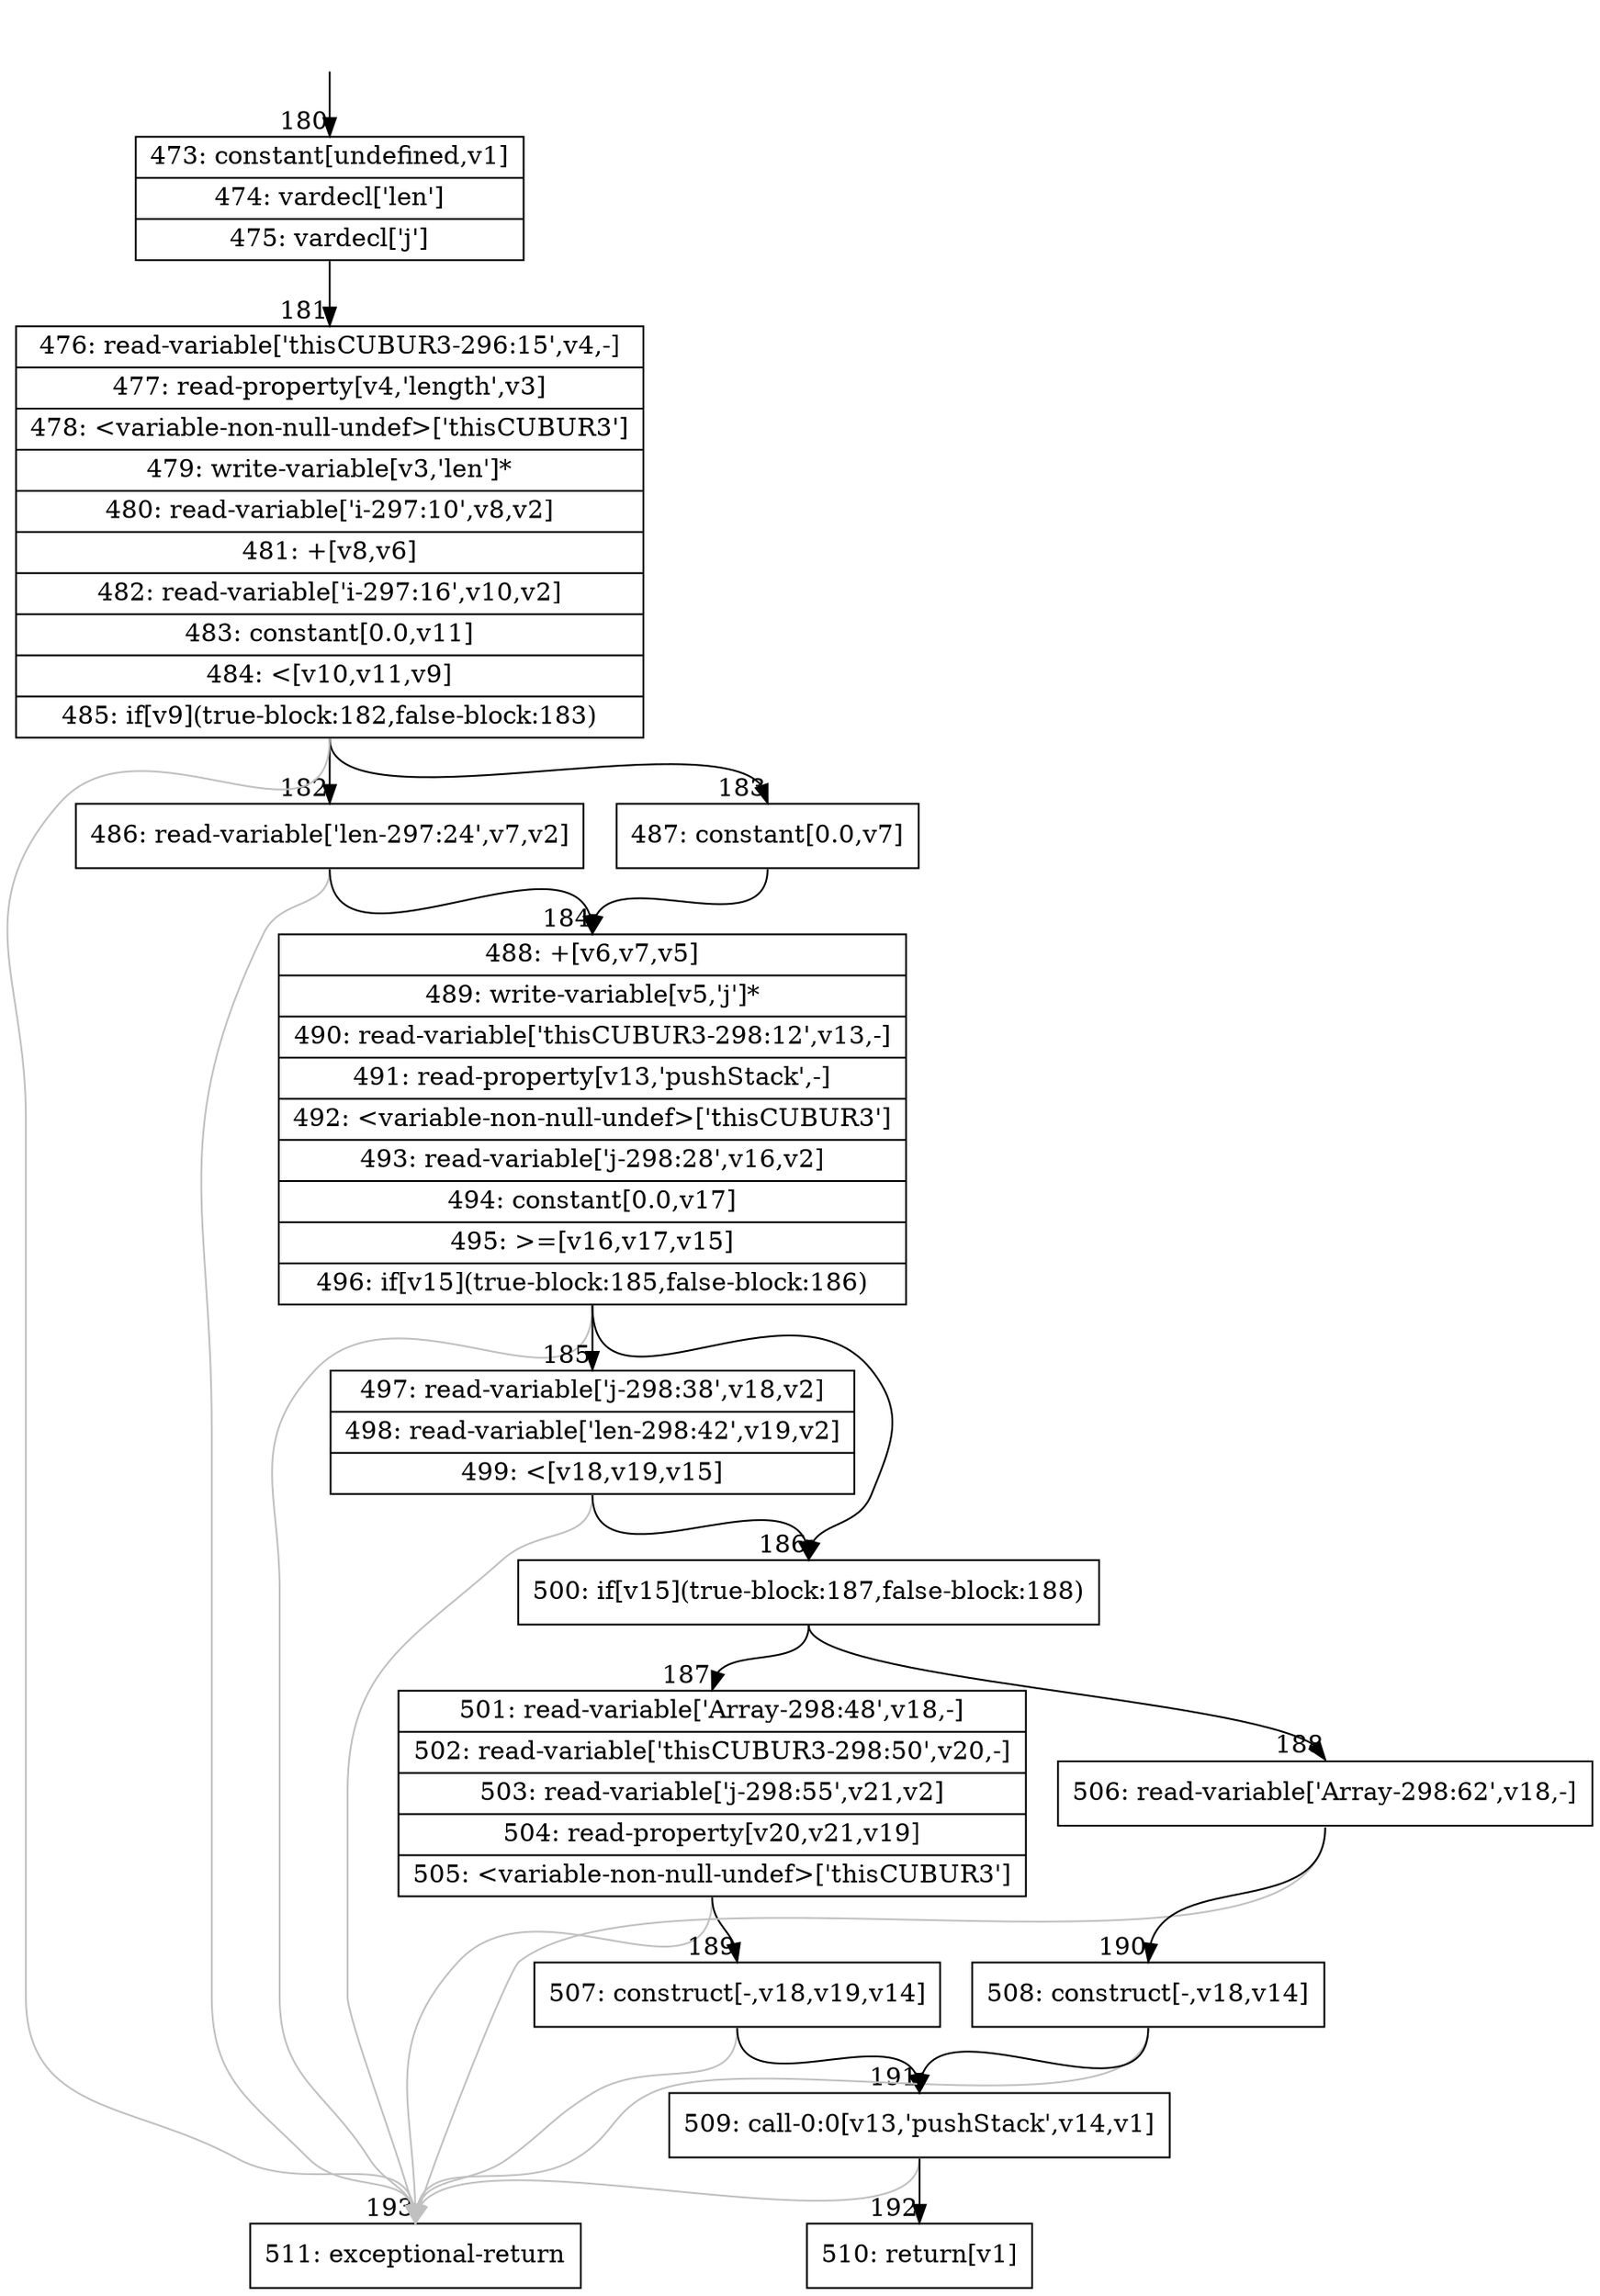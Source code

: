 digraph {
rankdir="TD"
BB_entry16[shape=none,label=""];
BB_entry16 -> BB180 [tailport=s, headport=n, headlabel="    180"]
BB180 [shape=record label="{473: constant[undefined,v1]|474: vardecl['len']|475: vardecl['j']}" ] 
BB180 -> BB181 [tailport=s, headport=n, headlabel="      181"]
BB181 [shape=record label="{476: read-variable['thisCUBUR3-296:15',v4,-]|477: read-property[v4,'length',v3]|478: \<variable-non-null-undef\>['thisCUBUR3']|479: write-variable[v3,'len']*|480: read-variable['i-297:10',v8,v2]|481: +[v8,v6]|482: read-variable['i-297:16',v10,v2]|483: constant[0.0,v11]|484: \<[v10,v11,v9]|485: if[v9](true-block:182,false-block:183)}" ] 
BB181 -> BB182 [tailport=s, headport=n, headlabel="      182"]
BB181 -> BB183 [tailport=s, headport=n, headlabel="      183"]
BB181 -> BB193 [tailport=s, headport=n, color=gray, headlabel="      193"]
BB182 [shape=record label="{486: read-variable['len-297:24',v7,v2]}" ] 
BB182 -> BB184 [tailport=s, headport=n, headlabel="      184"]
BB182 -> BB193 [tailport=s, headport=n, color=gray]
BB183 [shape=record label="{487: constant[0.0,v7]}" ] 
BB183 -> BB184 [tailport=s, headport=n]
BB184 [shape=record label="{488: +[v6,v7,v5]|489: write-variable[v5,'j']*|490: read-variable['thisCUBUR3-298:12',v13,-]|491: read-property[v13,'pushStack',-]|492: \<variable-non-null-undef\>['thisCUBUR3']|493: read-variable['j-298:28',v16,v2]|494: constant[0.0,v17]|495: \>=[v16,v17,v15]|496: if[v15](true-block:185,false-block:186)}" ] 
BB184 -> BB186 [tailport=s, headport=n, headlabel="      186"]
BB184 -> BB185 [tailport=s, headport=n, headlabel="      185"]
BB184 -> BB193 [tailport=s, headport=n, color=gray]
BB185 [shape=record label="{497: read-variable['j-298:38',v18,v2]|498: read-variable['len-298:42',v19,v2]|499: \<[v18,v19,v15]}" ] 
BB185 -> BB186 [tailport=s, headport=n]
BB185 -> BB193 [tailport=s, headport=n, color=gray]
BB186 [shape=record label="{500: if[v15](true-block:187,false-block:188)}" ] 
BB186 -> BB187 [tailport=s, headport=n, headlabel="      187"]
BB186 -> BB188 [tailport=s, headport=n, headlabel="      188"]
BB187 [shape=record label="{501: read-variable['Array-298:48',v18,-]|502: read-variable['thisCUBUR3-298:50',v20,-]|503: read-variable['j-298:55',v21,v2]|504: read-property[v20,v21,v19]|505: \<variable-non-null-undef\>['thisCUBUR3']}" ] 
BB187 -> BB189 [tailport=s, headport=n, headlabel="      189"]
BB187 -> BB193 [tailport=s, headport=n, color=gray]
BB188 [shape=record label="{506: read-variable['Array-298:62',v18,-]}" ] 
BB188 -> BB190 [tailport=s, headport=n, headlabel="      190"]
BB188 -> BB193 [tailport=s, headport=n, color=gray]
BB189 [shape=record label="{507: construct[-,v18,v19,v14]}" ] 
BB189 -> BB191 [tailport=s, headport=n, headlabel="      191"]
BB189 -> BB193 [tailport=s, headport=n, color=gray]
BB190 [shape=record label="{508: construct[-,v18,v14]}" ] 
BB190 -> BB191 [tailport=s, headport=n]
BB190 -> BB193 [tailport=s, headport=n, color=gray]
BB191 [shape=record label="{509: call-0:0[v13,'pushStack',v14,v1]}" ] 
BB191 -> BB192 [tailport=s, headport=n, headlabel="      192"]
BB191 -> BB193 [tailport=s, headport=n, color=gray]
BB192 [shape=record label="{510: return[v1]}" ] 
BB193 [shape=record label="{511: exceptional-return}" ] 
}
